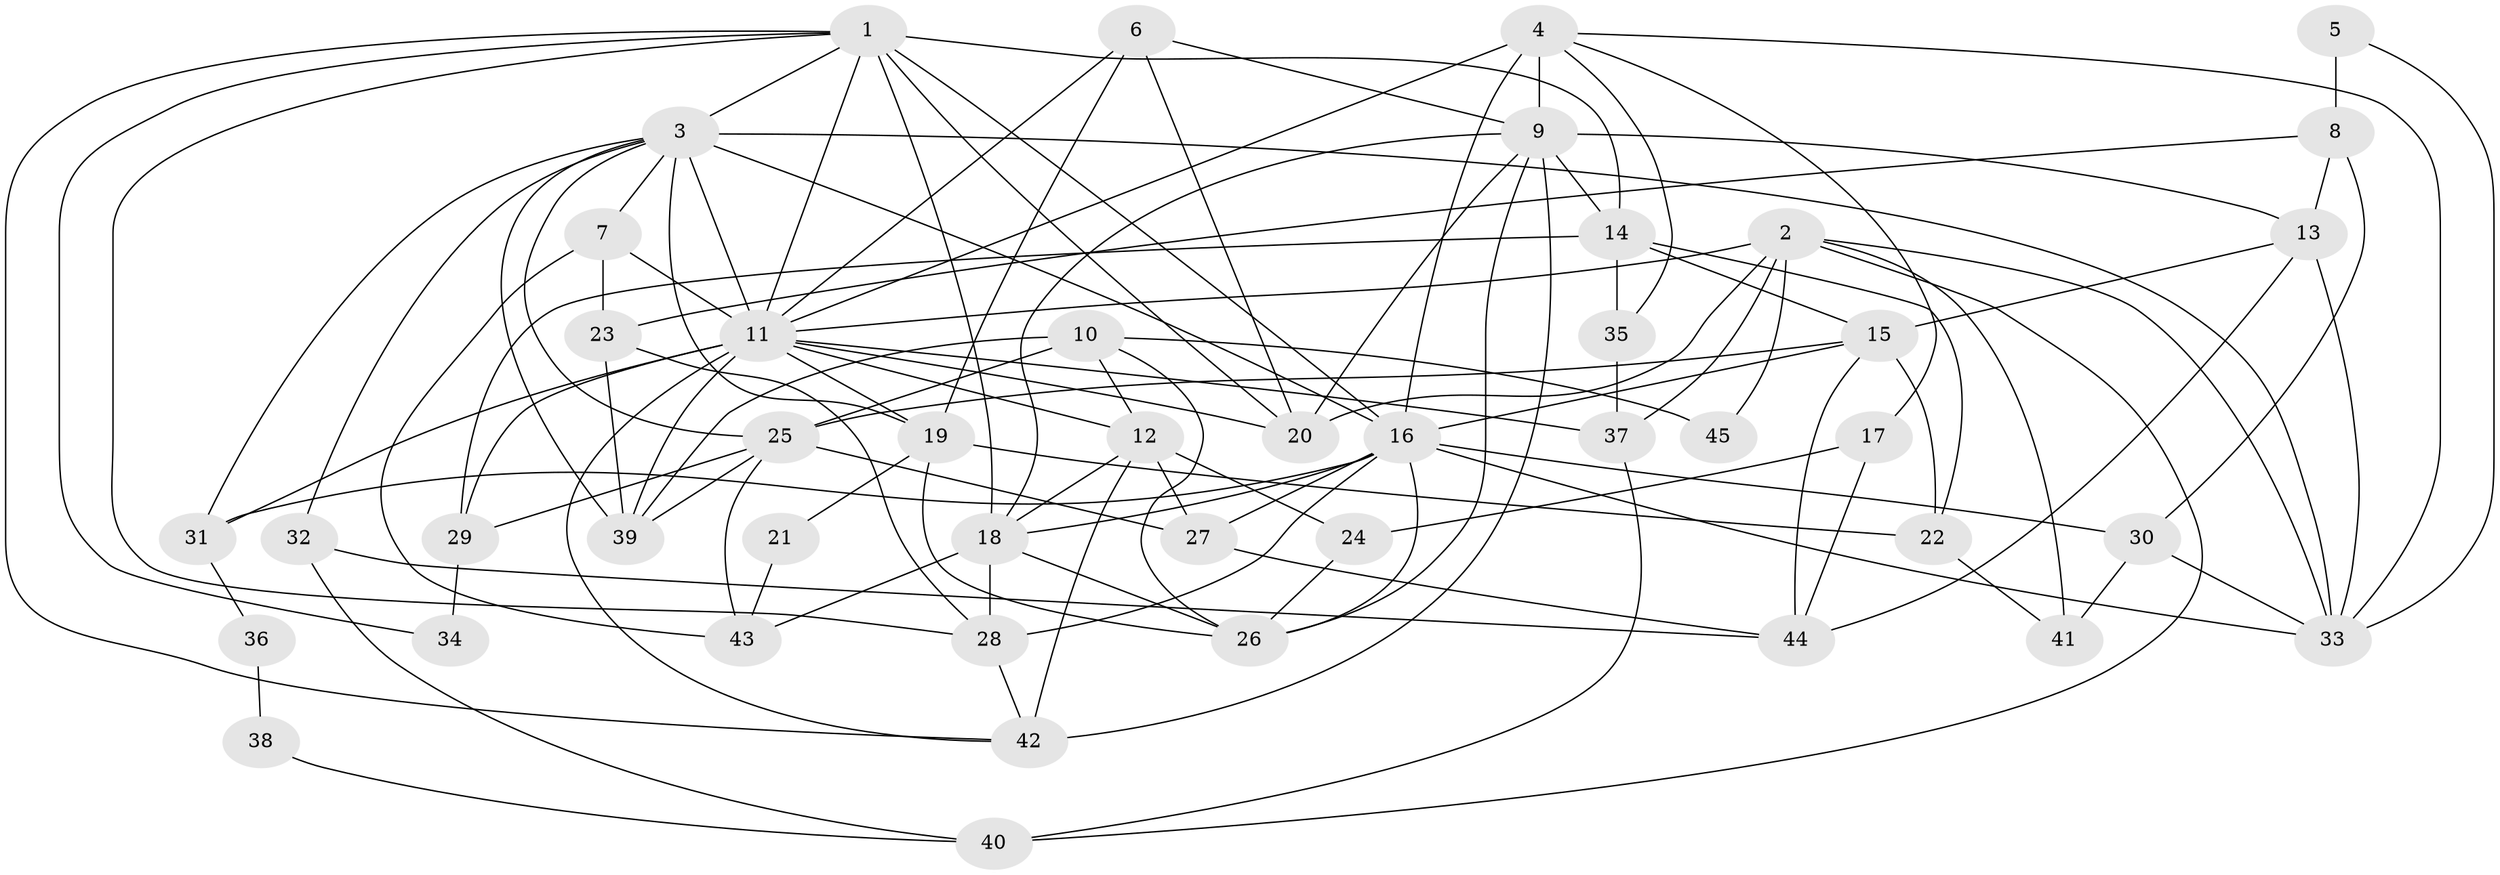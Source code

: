 // original degree distribution, {5: 0.16091954022988506, 3: 0.2988505747126437, 4: 0.3333333333333333, 6: 0.09195402298850575, 2: 0.08045977011494253, 8: 0.011494252873563218, 7: 0.022988505747126436}
// Generated by graph-tools (version 1.1) at 2025/51/03/04/25 22:51:18]
// undirected, 45 vertices, 113 edges
graph export_dot {
  node [color=gray90,style=filled];
  1;
  2;
  3;
  4;
  5;
  6;
  7;
  8;
  9;
  10;
  11;
  12;
  13;
  14;
  15;
  16;
  17;
  18;
  19;
  20;
  21;
  22;
  23;
  24;
  25;
  26;
  27;
  28;
  29;
  30;
  31;
  32;
  33;
  34;
  35;
  36;
  37;
  38;
  39;
  40;
  41;
  42;
  43;
  44;
  45;
  1 -- 3 [weight=1.0];
  1 -- 11 [weight=1.0];
  1 -- 14 [weight=1.0];
  1 -- 16 [weight=1.0];
  1 -- 18 [weight=1.0];
  1 -- 20 [weight=2.0];
  1 -- 28 [weight=1.0];
  1 -- 34 [weight=1.0];
  1 -- 42 [weight=1.0];
  2 -- 11 [weight=1.0];
  2 -- 20 [weight=2.0];
  2 -- 33 [weight=1.0];
  2 -- 37 [weight=1.0];
  2 -- 40 [weight=1.0];
  2 -- 41 [weight=1.0];
  2 -- 45 [weight=1.0];
  3 -- 7 [weight=1.0];
  3 -- 11 [weight=2.0];
  3 -- 16 [weight=1.0];
  3 -- 19 [weight=2.0];
  3 -- 25 [weight=1.0];
  3 -- 31 [weight=1.0];
  3 -- 32 [weight=1.0];
  3 -- 33 [weight=1.0];
  3 -- 39 [weight=1.0];
  4 -- 9 [weight=2.0];
  4 -- 11 [weight=1.0];
  4 -- 16 [weight=1.0];
  4 -- 17 [weight=1.0];
  4 -- 33 [weight=1.0];
  4 -- 35 [weight=1.0];
  5 -- 8 [weight=2.0];
  5 -- 33 [weight=1.0];
  6 -- 9 [weight=1.0];
  6 -- 11 [weight=1.0];
  6 -- 19 [weight=1.0];
  6 -- 20 [weight=1.0];
  7 -- 11 [weight=1.0];
  7 -- 23 [weight=1.0];
  7 -- 43 [weight=1.0];
  8 -- 13 [weight=1.0];
  8 -- 23 [weight=1.0];
  8 -- 30 [weight=1.0];
  9 -- 13 [weight=1.0];
  9 -- 14 [weight=1.0];
  9 -- 18 [weight=1.0];
  9 -- 20 [weight=1.0];
  9 -- 26 [weight=1.0];
  9 -- 42 [weight=2.0];
  10 -- 12 [weight=1.0];
  10 -- 25 [weight=1.0];
  10 -- 26 [weight=1.0];
  10 -- 39 [weight=1.0];
  10 -- 45 [weight=1.0];
  11 -- 12 [weight=1.0];
  11 -- 19 [weight=1.0];
  11 -- 20 [weight=1.0];
  11 -- 29 [weight=1.0];
  11 -- 31 [weight=1.0];
  11 -- 37 [weight=1.0];
  11 -- 39 [weight=4.0];
  11 -- 42 [weight=1.0];
  12 -- 18 [weight=1.0];
  12 -- 24 [weight=1.0];
  12 -- 27 [weight=1.0];
  12 -- 42 [weight=1.0];
  13 -- 15 [weight=1.0];
  13 -- 33 [weight=1.0];
  13 -- 44 [weight=1.0];
  14 -- 15 [weight=1.0];
  14 -- 22 [weight=1.0];
  14 -- 29 [weight=1.0];
  14 -- 35 [weight=1.0];
  15 -- 16 [weight=1.0];
  15 -- 22 [weight=2.0];
  15 -- 25 [weight=2.0];
  15 -- 44 [weight=1.0];
  16 -- 18 [weight=2.0];
  16 -- 26 [weight=1.0];
  16 -- 27 [weight=1.0];
  16 -- 28 [weight=1.0];
  16 -- 30 [weight=1.0];
  16 -- 31 [weight=1.0];
  16 -- 33 [weight=1.0];
  17 -- 24 [weight=1.0];
  17 -- 44 [weight=1.0];
  18 -- 26 [weight=1.0];
  18 -- 28 [weight=1.0];
  18 -- 43 [weight=1.0];
  19 -- 21 [weight=1.0];
  19 -- 22 [weight=1.0];
  19 -- 26 [weight=1.0];
  21 -- 43 [weight=1.0];
  22 -- 41 [weight=1.0];
  23 -- 28 [weight=1.0];
  23 -- 39 [weight=1.0];
  24 -- 26 [weight=1.0];
  25 -- 27 [weight=1.0];
  25 -- 29 [weight=1.0];
  25 -- 39 [weight=1.0];
  25 -- 43 [weight=1.0];
  27 -- 44 [weight=1.0];
  28 -- 42 [weight=1.0];
  29 -- 34 [weight=1.0];
  30 -- 33 [weight=1.0];
  30 -- 41 [weight=1.0];
  31 -- 36 [weight=1.0];
  32 -- 40 [weight=1.0];
  32 -- 44 [weight=1.0];
  35 -- 37 [weight=1.0];
  36 -- 38 [weight=1.0];
  37 -- 40 [weight=1.0];
  38 -- 40 [weight=1.0];
}
